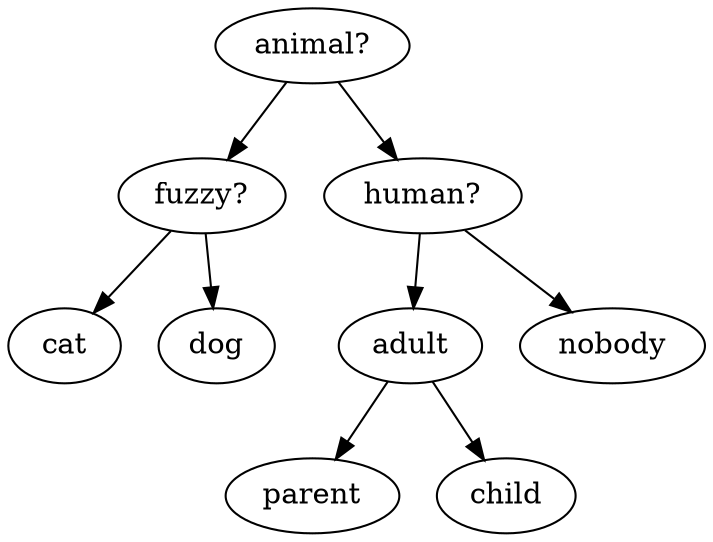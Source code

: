 digraph G{
"animal?"->"fuzzy?";
"fuzzy?"->"cat";
"fuzzy?"->"dog";
"animal?"->"human?";
"human?"->"adult";
"adult"->"parent";
"adult"->"child";
"human?"->"nobody";

}